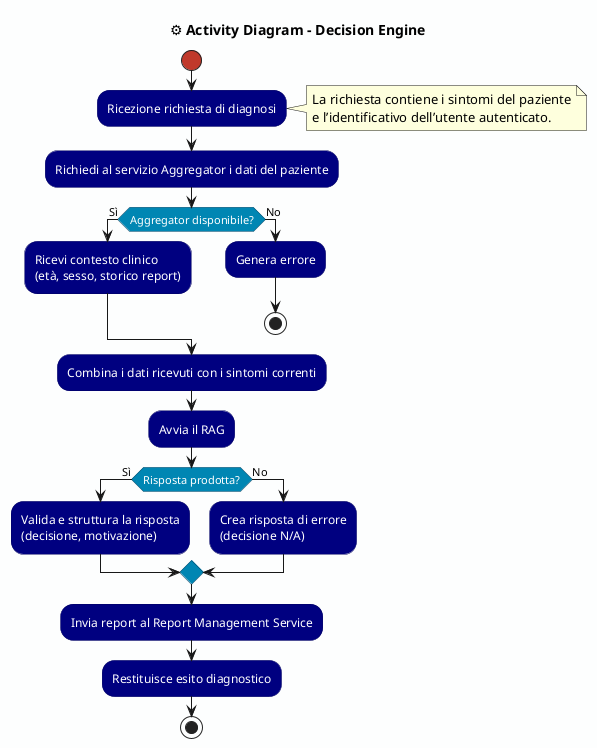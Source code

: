 @startuml activity_diagram_DECISION
title ⚙️ Activity Diagram - Decision Engine

skinparam backgroundColor #FDFEFE
skinparam activity {
  BackgroundColor #000080
  BorderColor #000060
  FontColor white
  DiamondBackgroundColor #0086b3
  DiamondBorderColor #004466
  StartColor #C0392B
  EndColor #C0392B
}

start

:Ricezione richiesta di diagnosi;
note right
La richiesta contiene i sintomi del paziente
e l’identificativo dell’utente autenticato.
end note

:Richiedi al servizio Aggregator i dati del paziente;
  if (Aggregator disponibile?) then (Sì)
    :Ricevi contesto clinico\n(età, sesso, storico report);
  else (No)
    :Genera errore;
    stop
  endif


:Combina i dati ricevuti con i sintomi correnti;
:Avvia il RAG;

if (Risposta prodotta?) then (Sì)
  :Valida e struttura la risposta\n(decisione, motivazione);
  
else (No)
  :Crea risposta di errore\n(decisione N/A);
endif

:Invia report al Report Management Service;
:Restituisce esito diagnostico;

stop
@enduml